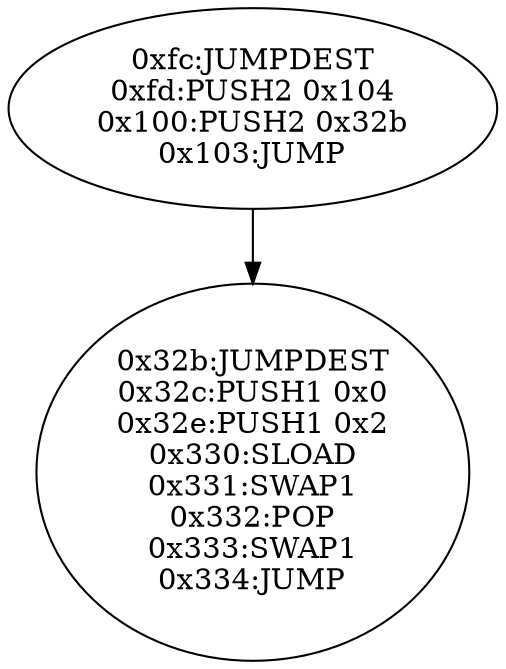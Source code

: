 digraph{
252[label="0xfc:JUMPDEST
0xfd:PUSH2 0x104
0x100:PUSH2 0x32b
0x103:JUMP"]
252 -> 811
811[label="0x32b:JUMPDEST
0x32c:PUSH1 0x0
0x32e:PUSH1 0x2
0x330:SLOAD
0x331:SWAP1
0x332:POP
0x333:SWAP1
0x334:JUMP"]

}